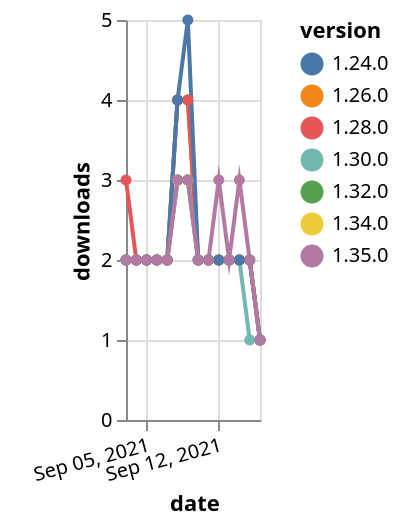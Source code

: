 {"$schema": "https://vega.github.io/schema/vega-lite/v5.json", "description": "A simple bar chart with embedded data.", "data": {"values": [{"date": "2021-09-03", "total": 1478, "delta": 2, "version": "1.34.0"}, {"date": "2021-09-04", "total": 1480, "delta": 2, "version": "1.34.0"}, {"date": "2021-09-05", "total": 1482, "delta": 2, "version": "1.34.0"}, {"date": "2021-09-06", "total": 1484, "delta": 2, "version": "1.34.0"}, {"date": "2021-09-07", "total": 1486, "delta": 2, "version": "1.34.0"}, {"date": "2021-09-08", "total": 1489, "delta": 3, "version": "1.34.0"}, {"date": "2021-09-09", "total": 1492, "delta": 3, "version": "1.34.0"}, {"date": "2021-09-10", "total": 1494, "delta": 2, "version": "1.34.0"}, {"date": "2021-09-11", "total": 1496, "delta": 2, "version": "1.34.0"}, {"date": "2021-09-12", "total": 1498, "delta": 2, "version": "1.34.0"}, {"date": "2021-09-13", "total": 1500, "delta": 2, "version": "1.34.0"}, {"date": "2021-09-14", "total": 1502, "delta": 2, "version": "1.34.0"}, {"date": "2021-09-15", "total": 1504, "delta": 2, "version": "1.34.0"}, {"date": "2021-09-16", "total": 1505, "delta": 1, "version": "1.34.0"}, {"date": "2021-09-03", "total": 1967, "delta": 2, "version": "1.32.0"}, {"date": "2021-09-04", "total": 1969, "delta": 2, "version": "1.32.0"}, {"date": "2021-09-05", "total": 1971, "delta": 2, "version": "1.32.0"}, {"date": "2021-09-06", "total": 1973, "delta": 2, "version": "1.32.0"}, {"date": "2021-09-07", "total": 1975, "delta": 2, "version": "1.32.0"}, {"date": "2021-09-08", "total": 1979, "delta": 4, "version": "1.32.0"}, {"date": "2021-09-09", "total": 1983, "delta": 4, "version": "1.32.0"}, {"date": "2021-09-10", "total": 1985, "delta": 2, "version": "1.32.0"}, {"date": "2021-09-11", "total": 1987, "delta": 2, "version": "1.32.0"}, {"date": "2021-09-12", "total": 1989, "delta": 2, "version": "1.32.0"}, {"date": "2021-09-13", "total": 1991, "delta": 2, "version": "1.32.0"}, {"date": "2021-09-14", "total": 1993, "delta": 2, "version": "1.32.0"}, {"date": "2021-09-15", "total": 1995, "delta": 2, "version": "1.32.0"}, {"date": "2021-09-16", "total": 1996, "delta": 1, "version": "1.32.0"}, {"date": "2021-09-03", "total": 2431, "delta": 3, "version": "1.28.0"}, {"date": "2021-09-04", "total": 2433, "delta": 2, "version": "1.28.0"}, {"date": "2021-09-05", "total": 2435, "delta": 2, "version": "1.28.0"}, {"date": "2021-09-06", "total": 2437, "delta": 2, "version": "1.28.0"}, {"date": "2021-09-07", "total": 2439, "delta": 2, "version": "1.28.0"}, {"date": "2021-09-08", "total": 2443, "delta": 4, "version": "1.28.0"}, {"date": "2021-09-09", "total": 2447, "delta": 4, "version": "1.28.0"}, {"date": "2021-09-10", "total": 2449, "delta": 2, "version": "1.28.0"}, {"date": "2021-09-11", "total": 2451, "delta": 2, "version": "1.28.0"}, {"date": "2021-09-12", "total": 2453, "delta": 2, "version": "1.28.0"}, {"date": "2021-09-13", "total": 2455, "delta": 2, "version": "1.28.0"}, {"date": "2021-09-14", "total": 2457, "delta": 2, "version": "1.28.0"}, {"date": "2021-09-15", "total": 2459, "delta": 2, "version": "1.28.0"}, {"date": "2021-09-16", "total": 2460, "delta": 1, "version": "1.28.0"}, {"date": "2021-09-03", "total": 2567, "delta": 2, "version": "1.26.0"}, {"date": "2021-09-04", "total": 2569, "delta": 2, "version": "1.26.0"}, {"date": "2021-09-05", "total": 2571, "delta": 2, "version": "1.26.0"}, {"date": "2021-09-06", "total": 2573, "delta": 2, "version": "1.26.0"}, {"date": "2021-09-07", "total": 2575, "delta": 2, "version": "1.26.0"}, {"date": "2021-09-08", "total": 2578, "delta": 3, "version": "1.26.0"}, {"date": "2021-09-09", "total": 2581, "delta": 3, "version": "1.26.0"}, {"date": "2021-09-10", "total": 2583, "delta": 2, "version": "1.26.0"}, {"date": "2021-09-11", "total": 2585, "delta": 2, "version": "1.26.0"}, {"date": "2021-09-12", "total": 2587, "delta": 2, "version": "1.26.0"}, {"date": "2021-09-13", "total": 2589, "delta": 2, "version": "1.26.0"}, {"date": "2021-09-14", "total": 2591, "delta": 2, "version": "1.26.0"}, {"date": "2021-09-15", "total": 2593, "delta": 2, "version": "1.26.0"}, {"date": "2021-09-16", "total": 2594, "delta": 1, "version": "1.26.0"}, {"date": "2021-09-03", "total": 2041, "delta": 2, "version": "1.30.0"}, {"date": "2021-09-04", "total": 2043, "delta": 2, "version": "1.30.0"}, {"date": "2021-09-05", "total": 2045, "delta": 2, "version": "1.30.0"}, {"date": "2021-09-06", "total": 2047, "delta": 2, "version": "1.30.0"}, {"date": "2021-09-07", "total": 2049, "delta": 2, "version": "1.30.0"}, {"date": "2021-09-08", "total": 2052, "delta": 3, "version": "1.30.0"}, {"date": "2021-09-09", "total": 2055, "delta": 3, "version": "1.30.0"}, {"date": "2021-09-10", "total": 2057, "delta": 2, "version": "1.30.0"}, {"date": "2021-09-11", "total": 2059, "delta": 2, "version": "1.30.0"}, {"date": "2021-09-12", "total": 2061, "delta": 2, "version": "1.30.0"}, {"date": "2021-09-13", "total": 2063, "delta": 2, "version": "1.30.0"}, {"date": "2021-09-14", "total": 2065, "delta": 2, "version": "1.30.0"}, {"date": "2021-09-15", "total": 2066, "delta": 1, "version": "1.30.0"}, {"date": "2021-09-16", "total": 2067, "delta": 1, "version": "1.30.0"}, {"date": "2021-09-03", "total": 3084, "delta": 2, "version": "1.24.0"}, {"date": "2021-09-04", "total": 3086, "delta": 2, "version": "1.24.0"}, {"date": "2021-09-05", "total": 3088, "delta": 2, "version": "1.24.0"}, {"date": "2021-09-06", "total": 3090, "delta": 2, "version": "1.24.0"}, {"date": "2021-09-07", "total": 3092, "delta": 2, "version": "1.24.0"}, {"date": "2021-09-08", "total": 3096, "delta": 4, "version": "1.24.0"}, {"date": "2021-09-09", "total": 3101, "delta": 5, "version": "1.24.0"}, {"date": "2021-09-10", "total": 3103, "delta": 2, "version": "1.24.0"}, {"date": "2021-09-11", "total": 3105, "delta": 2, "version": "1.24.0"}, {"date": "2021-09-12", "total": 3107, "delta": 2, "version": "1.24.0"}, {"date": "2021-09-13", "total": 3109, "delta": 2, "version": "1.24.0"}, {"date": "2021-09-14", "total": 3111, "delta": 2, "version": "1.24.0"}, {"date": "2021-09-15", "total": 3113, "delta": 2, "version": "1.24.0"}, {"date": "2021-09-16", "total": 3114, "delta": 1, "version": "1.24.0"}, {"date": "2021-09-03", "total": 1003, "delta": 2, "version": "1.35.0"}, {"date": "2021-09-04", "total": 1005, "delta": 2, "version": "1.35.0"}, {"date": "2021-09-05", "total": 1007, "delta": 2, "version": "1.35.0"}, {"date": "2021-09-06", "total": 1009, "delta": 2, "version": "1.35.0"}, {"date": "2021-09-07", "total": 1011, "delta": 2, "version": "1.35.0"}, {"date": "2021-09-08", "total": 1014, "delta": 3, "version": "1.35.0"}, {"date": "2021-09-09", "total": 1017, "delta": 3, "version": "1.35.0"}, {"date": "2021-09-10", "total": 1019, "delta": 2, "version": "1.35.0"}, {"date": "2021-09-11", "total": 1021, "delta": 2, "version": "1.35.0"}, {"date": "2021-09-12", "total": 1024, "delta": 3, "version": "1.35.0"}, {"date": "2021-09-13", "total": 1026, "delta": 2, "version": "1.35.0"}, {"date": "2021-09-14", "total": 1029, "delta": 3, "version": "1.35.0"}, {"date": "2021-09-15", "total": 1031, "delta": 2, "version": "1.35.0"}, {"date": "2021-09-16", "total": 1032, "delta": 1, "version": "1.35.0"}]}, "width": "container", "mark": {"type": "line", "point": {"filled": true}}, "encoding": {"x": {"field": "date", "type": "temporal", "timeUnit": "yearmonthdate", "title": "date", "axis": {"labelAngle": -15}}, "y": {"field": "delta", "type": "quantitative", "title": "downloads"}, "color": {"field": "version", "type": "nominal"}, "tooltip": {"field": "delta"}}}